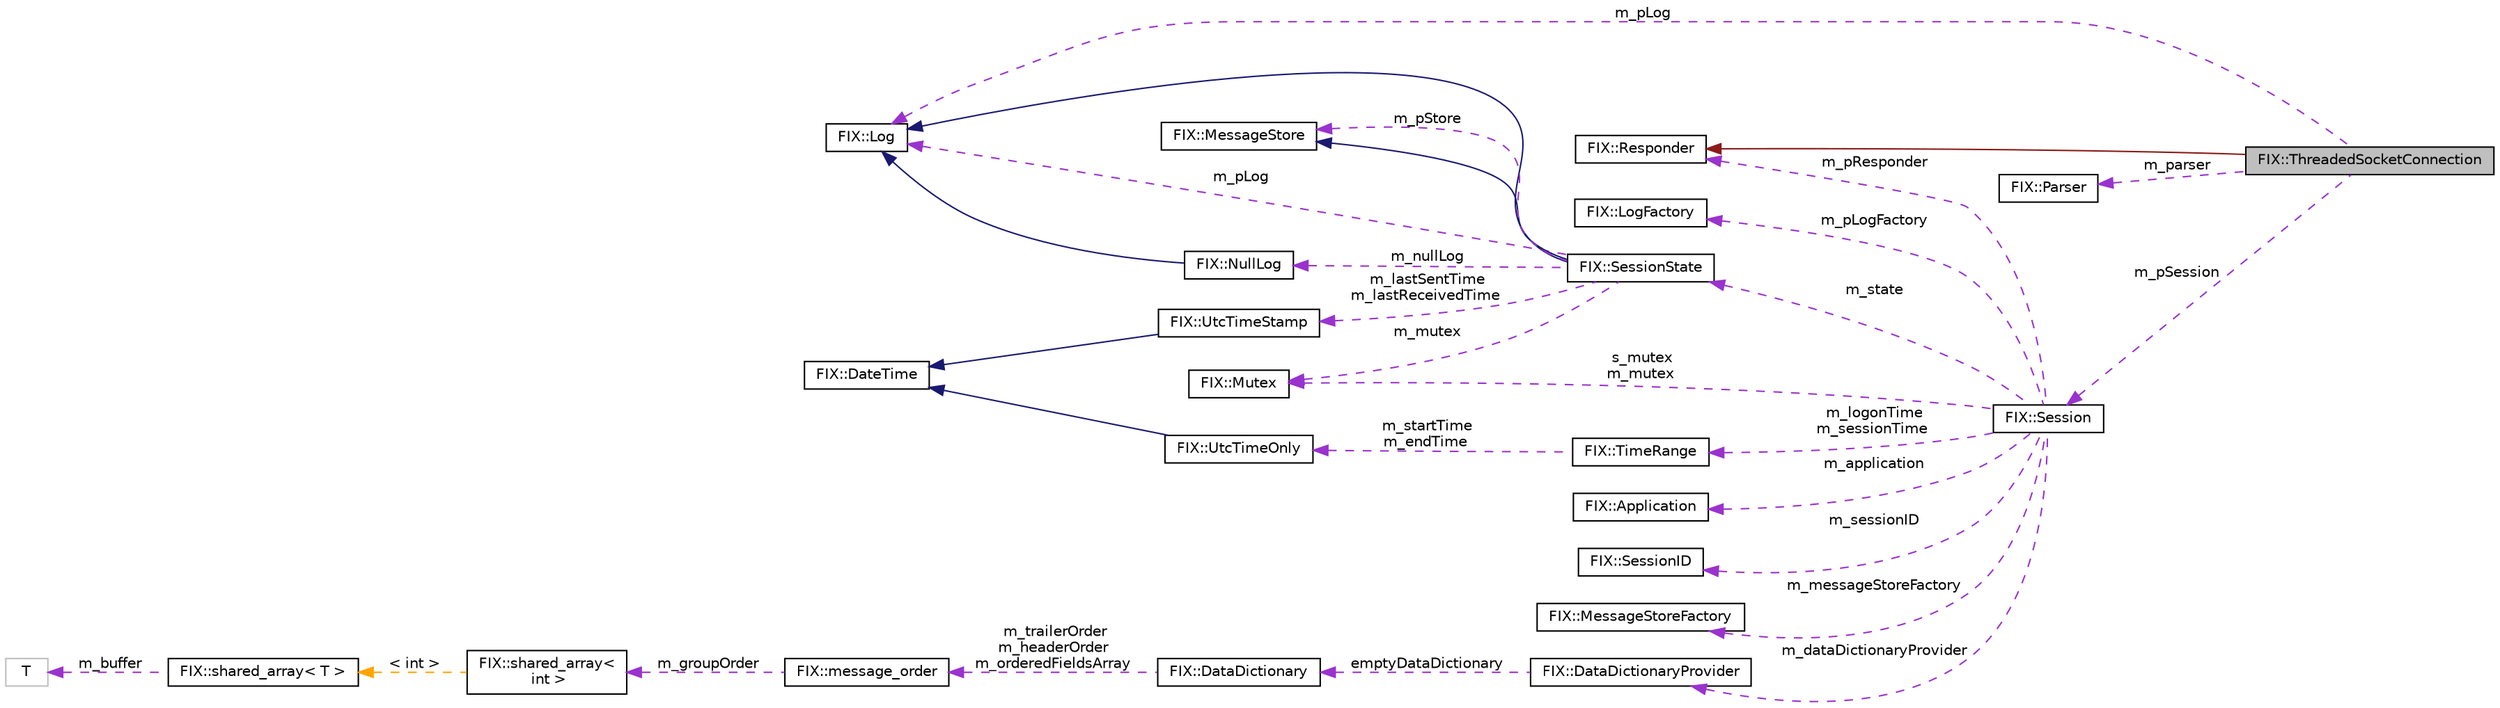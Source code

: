 digraph "FIX::ThreadedSocketConnection"
{
  edge [fontname="Helvetica",fontsize="10",labelfontname="Helvetica",labelfontsize="10"];
  node [fontname="Helvetica",fontsize="10",shape=record];
  rankdir="LR";
  Node2 [label="FIX::ThreadedSocketConnection",height=0.2,width=0.4,color="black", fillcolor="grey75", style="filled", fontcolor="black"];
  Node3 -> Node2 [dir="back",color="firebrick4",fontsize="10",style="solid",fontname="Helvetica"];
  Node3 [label="FIX::Responder",height=0.2,width=0.4,color="black", fillcolor="white", style="filled",URL="$class_f_i_x_1_1_responder.html",tooltip="Interface implements sending on and disconnecting a transport. "];
  Node4 -> Node2 [dir="back",color="darkorchid3",fontsize="10",style="dashed",label=" m_pLog" ,fontname="Helvetica"];
  Node4 [label="FIX::Log",height=0.2,width=0.4,color="black", fillcolor="white", style="filled",URL="$class_f_i_x_1_1_log.html",tooltip="This interface must be implemented to log messages and events. "];
  Node5 -> Node2 [dir="back",color="darkorchid3",fontsize="10",style="dashed",label=" m_parser" ,fontname="Helvetica"];
  Node5 [label="FIX::Parser",height=0.2,width=0.4,color="black", fillcolor="white", style="filled",URL="$class_f_i_x_1_1_parser.html",tooltip="Parses FIX messages off an input stream. "];
  Node6 -> Node2 [dir="back",color="darkorchid3",fontsize="10",style="dashed",label=" m_pSession" ,fontname="Helvetica"];
  Node6 [label="FIX::Session",height=0.2,width=0.4,color="black", fillcolor="white", style="filled",URL="$class_f_i_x_1_1_session.html",tooltip="Maintains the state and implements the logic of a FIX session. "];
  Node7 -> Node6 [dir="back",color="darkorchid3",fontsize="10",style="dashed",label=" m_state" ,fontname="Helvetica"];
  Node7 [label="FIX::SessionState",height=0.2,width=0.4,color="black", fillcolor="white", style="filled",URL="$class_f_i_x_1_1_session_state.html",tooltip="Maintains all of state for the Session class. "];
  Node8 -> Node7 [dir="back",color="midnightblue",fontsize="10",style="solid",fontname="Helvetica"];
  Node8 [label="FIX::MessageStore",height=0.2,width=0.4,color="black", fillcolor="white", style="filled",URL="$class_f_i_x_1_1_message_store.html",tooltip="This interface must be implemented to store and retrieve messages and sequence numbers. "];
  Node4 -> Node7 [dir="back",color="midnightblue",fontsize="10",style="solid",fontname="Helvetica"];
  Node4 -> Node7 [dir="back",color="darkorchid3",fontsize="10",style="dashed",label=" m_pLog" ,fontname="Helvetica"];
  Node9 -> Node7 [dir="back",color="darkorchid3",fontsize="10",style="dashed",label=" m_lastSentTime\nm_lastReceivedTime" ,fontname="Helvetica"];
  Node9 [label="FIX::UtcTimeStamp",height=0.2,width=0.4,color="black", fillcolor="white", style="filled",URL="$class_f_i_x_1_1_utc_time_stamp.html",tooltip="Date and Time represented in UTC. "];
  Node10 -> Node9 [dir="back",color="midnightblue",fontsize="10",style="solid",fontname="Helvetica"];
  Node10 [label="FIX::DateTime",height=0.2,width=0.4,color="black", fillcolor="white", style="filled",URL="$struct_f_i_x_1_1_date_time.html"];
  Node8 -> Node7 [dir="back",color="darkorchid3",fontsize="10",style="dashed",label=" m_pStore" ,fontname="Helvetica"];
  Node11 -> Node7 [dir="back",color="darkorchid3",fontsize="10",style="dashed",label=" m_nullLog" ,fontname="Helvetica"];
  Node11 [label="FIX::NullLog",height=0.2,width=0.4,color="black", fillcolor="white", style="filled",URL="$class_f_i_x_1_1_null_log.html",tooltip="Null implementation of Log. "];
  Node4 -> Node11 [dir="back",color="midnightblue",fontsize="10",style="solid",fontname="Helvetica"];
  Node12 -> Node7 [dir="back",color="darkorchid3",fontsize="10",style="dashed",label=" m_mutex" ,fontname="Helvetica"];
  Node12 [label="FIX::Mutex",height=0.2,width=0.4,color="black", fillcolor="white", style="filled",URL="$class_f_i_x_1_1_mutex.html",tooltip="Portable implementation of a mutex. "];
  Node13 -> Node6 [dir="back",color="darkorchid3",fontsize="10",style="dashed",label=" m_application" ,fontname="Helvetica"];
  Node13 [label="FIX::Application",height=0.2,width=0.4,color="black", fillcolor="white", style="filled",URL="$class_f_i_x_1_1_application.html",tooltip="This interface must be implemented to define what your FIX application does. "];
  Node14 -> Node6 [dir="back",color="darkorchid3",fontsize="10",style="dashed",label=" m_sessionID" ,fontname="Helvetica"];
  Node14 [label="FIX::SessionID",height=0.2,width=0.4,color="black", fillcolor="white", style="filled",URL="$class_f_i_x_1_1_session_i_d.html",tooltip="Unique session id consists of BeginString, SenderCompID and TargetCompID. "];
  Node3 -> Node6 [dir="back",color="darkorchid3",fontsize="10",style="dashed",label=" m_pResponder" ,fontname="Helvetica"];
  Node15 -> Node6 [dir="back",color="darkorchid3",fontsize="10",style="dashed",label=" m_messageStoreFactory" ,fontname="Helvetica"];
  Node15 [label="FIX::MessageStoreFactory",height=0.2,width=0.4,color="black", fillcolor="white", style="filled",URL="$class_f_i_x_1_1_message_store_factory.html",tooltip="This interface must be implemented to create a MessageStore. "];
  Node16 -> Node6 [dir="back",color="darkorchid3",fontsize="10",style="dashed",label=" m_dataDictionaryProvider" ,fontname="Helvetica"];
  Node16 [label="FIX::DataDictionaryProvider",height=0.2,width=0.4,color="black", fillcolor="white", style="filled",URL="$class_f_i_x_1_1_data_dictionary_provider.html",tooltip="Queries for DataDictionary based on appropriate version of FIX. "];
  Node17 -> Node16 [dir="back",color="darkorchid3",fontsize="10",style="dashed",label=" emptyDataDictionary" ,fontname="Helvetica"];
  Node17 [label="FIX::DataDictionary",height=0.2,width=0.4,color="black", fillcolor="white", style="filled",URL="$class_f_i_x_1_1_data_dictionary.html",tooltip="Represents a data dictionary for a version of FIX. "];
  Node18 -> Node17 [dir="back",color="darkorchid3",fontsize="10",style="dashed",label=" m_trailerOrder\nm_headerOrder\nm_orderedFieldsArray" ,fontname="Helvetica"];
  Node18 [label="FIX::message_order",height=0.2,width=0.4,color="black", fillcolor="white", style="filled",URL="$struct_f_i_x_1_1message__order.html",tooltip="Sorts fields in header, normal, or trailer order. "];
  Node19 -> Node18 [dir="back",color="darkorchid3",fontsize="10",style="dashed",label=" m_groupOrder" ,fontname="Helvetica"];
  Node19 [label="FIX::shared_array\<\l int \>",height=0.2,width=0.4,color="black", fillcolor="white", style="filled",URL="$class_f_i_x_1_1shared__array.html"];
  Node20 -> Node19 [dir="back",color="orange",fontsize="10",style="dashed",label=" \< int \>" ,fontname="Helvetica"];
  Node20 [label="FIX::shared_array\< T \>",height=0.2,width=0.4,color="black", fillcolor="white", style="filled",URL="$class_f_i_x_1_1shared__array.html",tooltip="Shared array with atomic reference count. "];
  Node21 -> Node20 [dir="back",color="darkorchid3",fontsize="10",style="dashed",label=" m_buffer" ,fontname="Helvetica"];
  Node21 [label="T",height=0.2,width=0.4,color="grey75", fillcolor="white", style="filled"];
  Node22 -> Node6 [dir="back",color="darkorchid3",fontsize="10",style="dashed",label=" m_pLogFactory" ,fontname="Helvetica"];
  Node22 [label="FIX::LogFactory",height=0.2,width=0.4,color="black", fillcolor="white", style="filled",URL="$class_f_i_x_1_1_log_factory.html",tooltip="This interface must be implemented to create a Log. "];
  Node23 -> Node6 [dir="back",color="darkorchid3",fontsize="10",style="dashed",label=" m_logonTime\nm_sessionTime" ,fontname="Helvetica"];
  Node23 [label="FIX::TimeRange",height=0.2,width=0.4,color="black", fillcolor="white", style="filled",URL="$class_f_i_x_1_1_time_range.html",tooltip="Keeps track of when session is active. "];
  Node24 -> Node23 [dir="back",color="darkorchid3",fontsize="10",style="dashed",label=" m_startTime\nm_endTime" ,fontname="Helvetica"];
  Node24 [label="FIX::UtcTimeOnly",height=0.2,width=0.4,color="black", fillcolor="white", style="filled",URL="$class_f_i_x_1_1_utc_time_only.html",tooltip="Time only represented in UTC. "];
  Node10 -> Node24 [dir="back",color="midnightblue",fontsize="10",style="solid",fontname="Helvetica"];
  Node12 -> Node6 [dir="back",color="darkorchid3",fontsize="10",style="dashed",label=" s_mutex\nm_mutex" ,fontname="Helvetica"];
}
